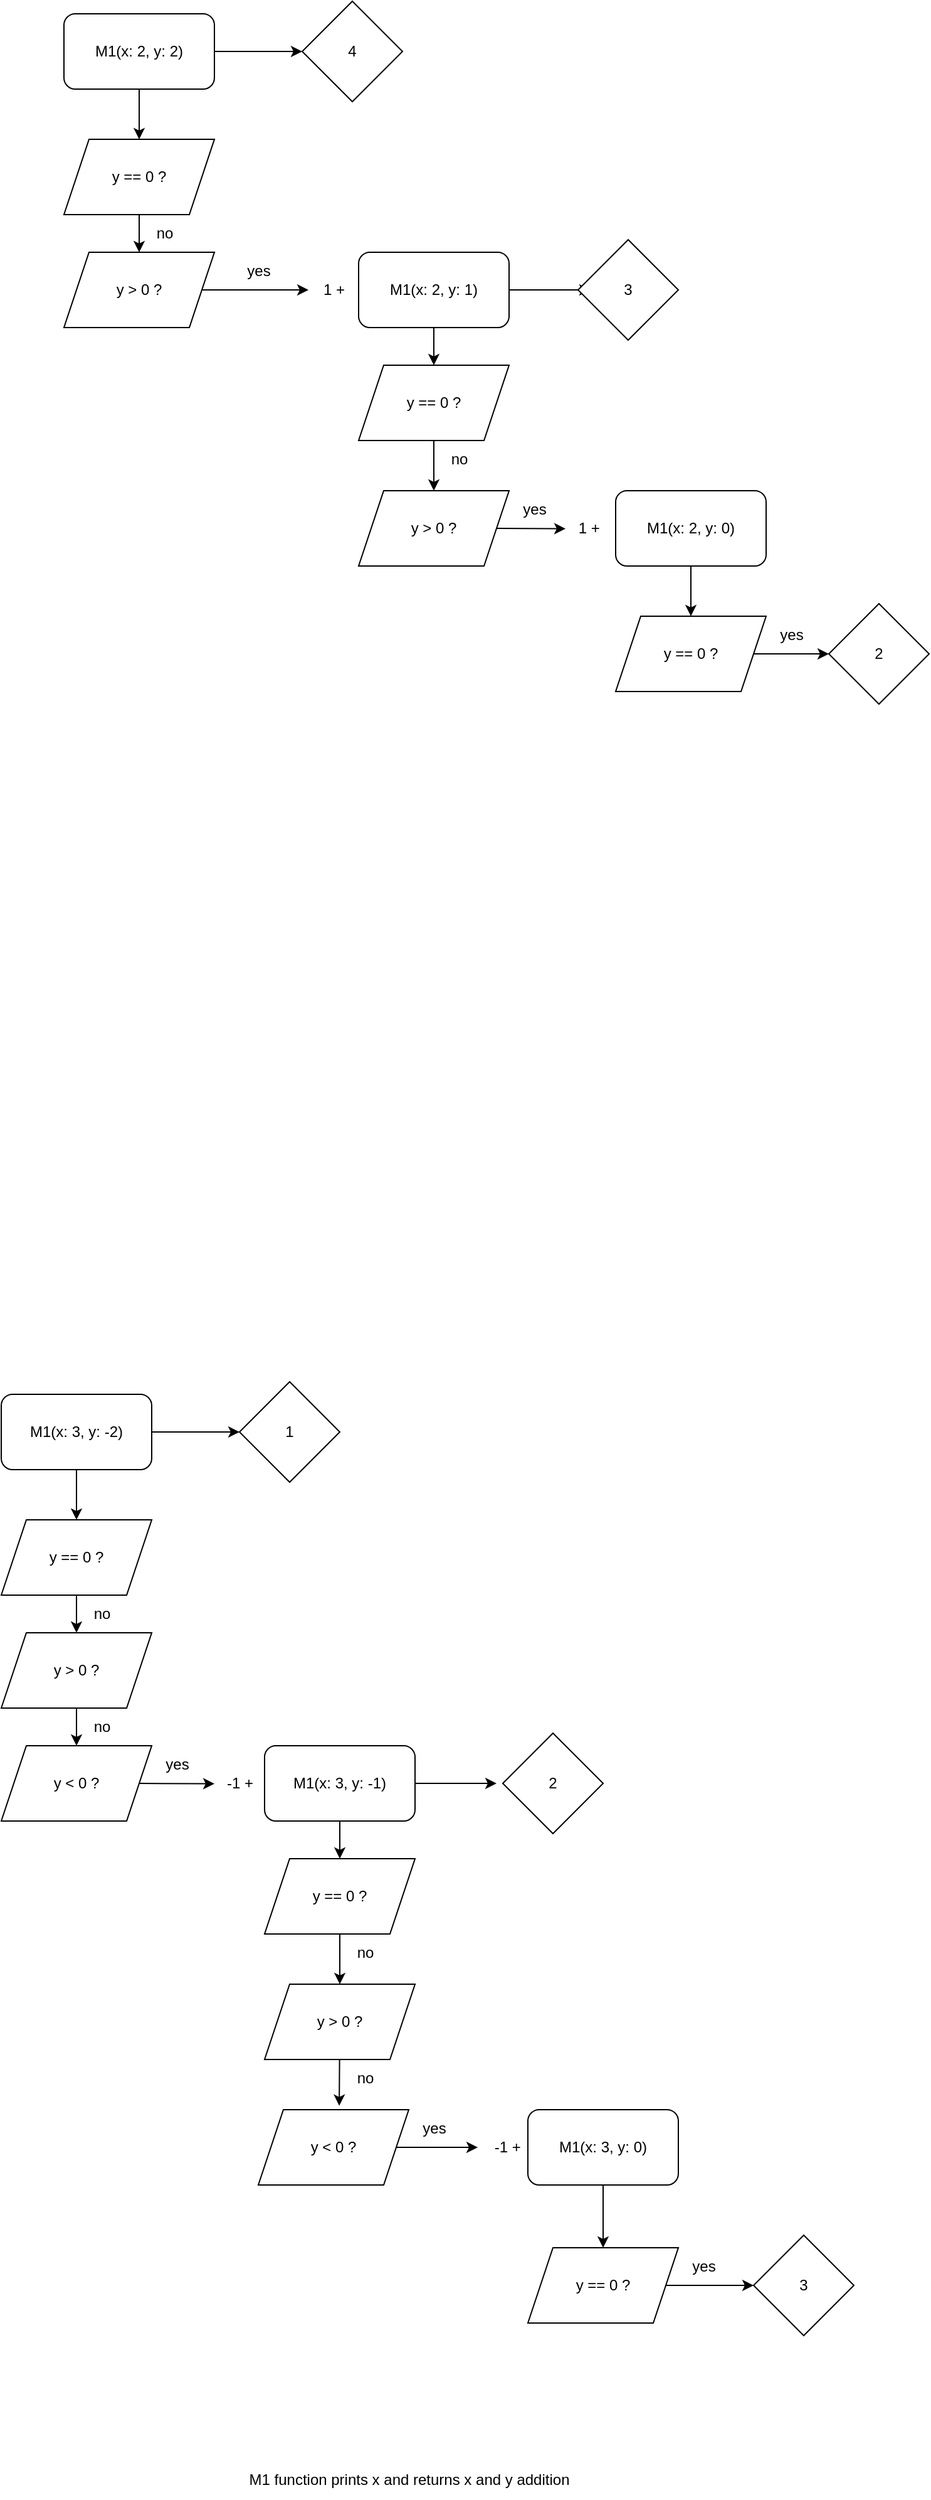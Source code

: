 <mxfile>
    <diagram id="yYwZr2oxWpw2fkbPYLX1" name="Page-1">
        <mxGraphModel dx="1784" dy="1228" grid="1" gridSize="10" guides="1" tooltips="1" connect="1" arrows="1" fold="1" page="1" pageScale="1" pageWidth="850" pageHeight="1100" math="0" shadow="0">
            <root>
                <mxCell id="0"/>
                <mxCell id="1" parent="0"/>
                <mxCell id="50" style="edgeStyle=none;html=1;entryX=0;entryY=0.5;entryDx=0;entryDy=0;" parent="1" source="2" target="51" edge="1">
                    <mxGeometry relative="1" as="geometry">
                        <mxPoint x="310" y="80" as="targetPoint"/>
                    </mxGeometry>
                </mxCell>
                <mxCell id="2" value="M1(x: 2, y: 2)" style="rounded=1;whiteSpace=wrap;html=1;" parent="1" vertex="1">
                    <mxGeometry x="130" y="50" width="120" height="60" as="geometry"/>
                </mxCell>
                <mxCell id="10" style="edgeStyle=none;html=1;" parent="1" edge="1">
                    <mxGeometry relative="1" as="geometry">
                        <mxPoint x="190" y="150" as="targetPoint"/>
                        <mxPoint x="190" y="110" as="sourcePoint"/>
                    </mxGeometry>
                </mxCell>
                <mxCell id="13" style="edgeStyle=none;html=1;exitX=0.5;exitY=1;exitDx=0;exitDy=0;" parent="1" source="11" target="14" edge="1">
                    <mxGeometry relative="1" as="geometry">
                        <mxPoint x="190" y="270" as="targetPoint"/>
                    </mxGeometry>
                </mxCell>
                <mxCell id="11" value="y == 0 ?" style="shape=parallelogram;perimeter=parallelogramPerimeter;whiteSpace=wrap;html=1;fixedSize=1;" parent="1" vertex="1">
                    <mxGeometry x="130" y="150" width="120" height="60" as="geometry"/>
                </mxCell>
                <mxCell id="15" style="edgeStyle=none;html=1;" parent="1" source="14" edge="1">
                    <mxGeometry relative="1" as="geometry">
                        <mxPoint x="325" y="270" as="targetPoint"/>
                    </mxGeometry>
                </mxCell>
                <mxCell id="14" value="y &amp;gt; 0 ?" style="shape=parallelogram;perimeter=parallelogramPerimeter;whiteSpace=wrap;html=1;fixedSize=1;" parent="1" vertex="1">
                    <mxGeometry x="130" y="240" width="120" height="60" as="geometry"/>
                </mxCell>
                <mxCell id="16" value="no" style="text;html=1;align=center;verticalAlign=middle;resizable=0;points=[];autosize=1;strokeColor=none;fillColor=none;" parent="1" vertex="1">
                    <mxGeometry x="190" y="210" width="40" height="30" as="geometry"/>
                </mxCell>
                <mxCell id="17" value="yes" style="text;html=1;align=center;verticalAlign=middle;resizable=0;points=[];autosize=1;strokeColor=none;fillColor=none;" parent="1" vertex="1">
                    <mxGeometry x="265" y="240" width="40" height="30" as="geometry"/>
                </mxCell>
                <mxCell id="24" style="edgeStyle=none;html=1;" parent="1" source="22" edge="1">
                    <mxGeometry relative="1" as="geometry">
                        <mxPoint x="425" y="330" as="targetPoint"/>
                    </mxGeometry>
                </mxCell>
                <mxCell id="48" style="edgeStyle=none;html=1;" parent="1" source="22" edge="1">
                    <mxGeometry relative="1" as="geometry">
                        <mxPoint x="550" y="270" as="targetPoint"/>
                    </mxGeometry>
                </mxCell>
                <mxCell id="22" value="M1(x: 2, y: 1)" style="rounded=1;whiteSpace=wrap;html=1;" parent="1" vertex="1">
                    <mxGeometry x="365" y="240" width="120" height="60" as="geometry"/>
                </mxCell>
                <mxCell id="23" value="1 +" style="text;html=1;align=center;verticalAlign=middle;resizable=0;points=[];autosize=1;strokeColor=none;fillColor=none;" parent="1" vertex="1">
                    <mxGeometry x="325" y="255" width="40" height="30" as="geometry"/>
                </mxCell>
                <mxCell id="27" style="edgeStyle=none;html=1;" parent="1" source="26" edge="1">
                    <mxGeometry relative="1" as="geometry">
                        <mxPoint x="425" y="430" as="targetPoint"/>
                    </mxGeometry>
                </mxCell>
                <mxCell id="26" value="y == 0 ?" style="shape=parallelogram;perimeter=parallelogramPerimeter;whiteSpace=wrap;html=1;fixedSize=1;" parent="1" vertex="1">
                    <mxGeometry x="365" y="330" width="120" height="60" as="geometry"/>
                </mxCell>
                <mxCell id="31" style="edgeStyle=none;html=1;exitX=1;exitY=0.5;exitDx=0;exitDy=0;" parent="1" source="28" edge="1">
                    <mxGeometry relative="1" as="geometry">
                        <mxPoint x="530" y="460.286" as="targetPoint"/>
                    </mxGeometry>
                </mxCell>
                <mxCell id="28" value="y &amp;gt; 0 ?" style="shape=parallelogram;perimeter=parallelogramPerimeter;whiteSpace=wrap;html=1;fixedSize=1;" parent="1" vertex="1">
                    <mxGeometry x="365" y="430" width="120" height="60" as="geometry"/>
                </mxCell>
                <mxCell id="29" value="no" style="text;html=1;align=center;verticalAlign=middle;resizable=0;points=[];autosize=1;strokeColor=none;fillColor=none;" parent="1" vertex="1">
                    <mxGeometry x="425" y="390" width="40" height="30" as="geometry"/>
                </mxCell>
                <mxCell id="30" value="yes" style="text;html=1;align=center;verticalAlign=middle;resizable=0;points=[];autosize=1;strokeColor=none;fillColor=none;" parent="1" vertex="1">
                    <mxGeometry x="485" y="430" width="40" height="30" as="geometry"/>
                </mxCell>
                <mxCell id="32" value="1 +&amp;nbsp;" style="text;html=1;align=center;verticalAlign=middle;resizable=0;points=[];autosize=1;strokeColor=none;fillColor=none;" parent="1" vertex="1">
                    <mxGeometry x="530" y="445" width="40" height="30" as="geometry"/>
                </mxCell>
                <mxCell id="35" style="edgeStyle=none;html=1;exitX=0.5;exitY=1;exitDx=0;exitDy=0;entryX=0.5;entryY=0;entryDx=0;entryDy=0;" parent="1" source="33" target="34" edge="1">
                    <mxGeometry relative="1" as="geometry"/>
                </mxCell>
                <mxCell id="33" value="M1(x: 2, y: 0)" style="rounded=1;whiteSpace=wrap;html=1;" parent="1" vertex="1">
                    <mxGeometry x="570" y="430" width="120" height="60" as="geometry"/>
                </mxCell>
                <mxCell id="36" style="edgeStyle=none;html=1;exitX=1;exitY=0.5;exitDx=0;exitDy=0;" parent="1" source="34" edge="1">
                    <mxGeometry relative="1" as="geometry">
                        <mxPoint x="740" y="560" as="targetPoint"/>
                    </mxGeometry>
                </mxCell>
                <mxCell id="34" value="y == 0 ?" style="shape=parallelogram;perimeter=parallelogramPerimeter;whiteSpace=wrap;html=1;fixedSize=1;" parent="1" vertex="1">
                    <mxGeometry x="570" y="530" width="120" height="60" as="geometry"/>
                </mxCell>
                <mxCell id="37" value="yes" style="text;html=1;align=center;verticalAlign=middle;resizable=0;points=[];autosize=1;strokeColor=none;fillColor=none;" parent="1" vertex="1">
                    <mxGeometry x="690" y="530" width="40" height="30" as="geometry"/>
                </mxCell>
                <mxCell id="47" value="2" style="rhombus;whiteSpace=wrap;html=1;" parent="1" vertex="1">
                    <mxGeometry x="740" y="520" width="80" height="80" as="geometry"/>
                </mxCell>
                <mxCell id="49" value="3" style="rhombus;whiteSpace=wrap;html=1;" parent="1" vertex="1">
                    <mxGeometry x="540" y="230" width="80" height="80" as="geometry"/>
                </mxCell>
                <mxCell id="51" value="4" style="rhombus;whiteSpace=wrap;html=1;" parent="1" vertex="1">
                    <mxGeometry x="320" y="40" width="80" height="80" as="geometry"/>
                </mxCell>
                <mxCell id="52" style="edgeStyle=none;html=1;entryX=0;entryY=0.5;entryDx=0;entryDy=0;" parent="1" source="53" target="79" edge="1">
                    <mxGeometry relative="1" as="geometry">
                        <mxPoint x="260" y="1180" as="targetPoint"/>
                    </mxGeometry>
                </mxCell>
                <mxCell id="53" value="M1(x: 3, y: -2)" style="rounded=1;whiteSpace=wrap;html=1;" parent="1" vertex="1">
                    <mxGeometry x="80" y="1150" width="120" height="60" as="geometry"/>
                </mxCell>
                <mxCell id="54" style="edgeStyle=none;html=1;" parent="1" edge="1">
                    <mxGeometry relative="1" as="geometry">
                        <mxPoint x="140" y="1250" as="targetPoint"/>
                        <mxPoint x="140" y="1210" as="sourcePoint"/>
                    </mxGeometry>
                </mxCell>
                <mxCell id="55" style="edgeStyle=none;html=1;exitX=0.5;exitY=1;exitDx=0;exitDy=0;" parent="1" source="56" target="58" edge="1">
                    <mxGeometry relative="1" as="geometry">
                        <mxPoint x="140" y="1370" as="targetPoint"/>
                    </mxGeometry>
                </mxCell>
                <mxCell id="56" value="y == 0 ?" style="shape=parallelogram;perimeter=parallelogramPerimeter;whiteSpace=wrap;html=1;fixedSize=1;" parent="1" vertex="1">
                    <mxGeometry x="80" y="1250" width="120" height="60" as="geometry"/>
                </mxCell>
                <mxCell id="83" style="edgeStyle=none;html=1;" parent="1" source="58" target="82" edge="1">
                    <mxGeometry relative="1" as="geometry"/>
                </mxCell>
                <mxCell id="58" value="y &amp;gt; 0 ?" style="shape=parallelogram;perimeter=parallelogramPerimeter;whiteSpace=wrap;html=1;fixedSize=1;" parent="1" vertex="1">
                    <mxGeometry x="80" y="1340" width="120" height="60" as="geometry"/>
                </mxCell>
                <mxCell id="59" value="no" style="text;html=1;align=center;verticalAlign=middle;resizable=0;points=[];autosize=1;strokeColor=none;fillColor=none;" parent="1" vertex="1">
                    <mxGeometry x="140" y="1310" width="40" height="30" as="geometry"/>
                </mxCell>
                <mxCell id="61" style="edgeStyle=none;html=1;" parent="1" source="63" edge="1">
                    <mxGeometry relative="1" as="geometry">
                        <mxPoint x="350" y="1520" as="targetPoint"/>
                    </mxGeometry>
                </mxCell>
                <mxCell id="62" style="edgeStyle=none;html=1;" parent="1" source="63" edge="1">
                    <mxGeometry relative="1" as="geometry">
                        <mxPoint x="475" y="1460" as="targetPoint"/>
                    </mxGeometry>
                </mxCell>
                <mxCell id="63" value="M1(x: 3, y: -1)" style="rounded=1;whiteSpace=wrap;html=1;" parent="1" vertex="1">
                    <mxGeometry x="290" y="1430" width="120" height="60" as="geometry"/>
                </mxCell>
                <mxCell id="64" value="-1 +" style="text;html=1;align=center;verticalAlign=middle;resizable=0;points=[];autosize=1;strokeColor=none;fillColor=none;" parent="1" vertex="1">
                    <mxGeometry x="250" y="1445" width="40" height="30" as="geometry"/>
                </mxCell>
                <mxCell id="65" style="edgeStyle=none;html=1;" parent="1" source="66" edge="1">
                    <mxGeometry relative="1" as="geometry">
                        <mxPoint x="350" y="1620" as="targetPoint"/>
                    </mxGeometry>
                </mxCell>
                <mxCell id="66" value="y == 0 ?" style="shape=parallelogram;perimeter=parallelogramPerimeter;whiteSpace=wrap;html=1;fixedSize=1;" parent="1" vertex="1">
                    <mxGeometry x="290" y="1520" width="120" height="60" as="geometry"/>
                </mxCell>
                <mxCell id="88" style="edgeStyle=none;html=1;entryX=0.538;entryY=-0.052;entryDx=0;entryDy=0;entryPerimeter=0;" parent="1" source="68" target="87" edge="1">
                    <mxGeometry relative="1" as="geometry"/>
                </mxCell>
                <mxCell id="68" value="y &amp;gt; 0 ?" style="shape=parallelogram;perimeter=parallelogramPerimeter;whiteSpace=wrap;html=1;fixedSize=1;" parent="1" vertex="1">
                    <mxGeometry x="290" y="1620" width="120" height="60" as="geometry"/>
                </mxCell>
                <mxCell id="69" value="no" style="text;html=1;align=center;verticalAlign=middle;resizable=0;points=[];autosize=1;strokeColor=none;fillColor=none;" parent="1" vertex="1">
                    <mxGeometry x="350" y="1580" width="40" height="30" as="geometry"/>
                </mxCell>
                <mxCell id="71" value="-1 +&amp;nbsp;" style="text;html=1;align=center;verticalAlign=middle;resizable=0;points=[];autosize=1;strokeColor=none;fillColor=none;" parent="1" vertex="1">
                    <mxGeometry x="460" y="1735" width="50" height="30" as="geometry"/>
                </mxCell>
                <mxCell id="72" style="edgeStyle=none;html=1;exitX=0.5;exitY=1;exitDx=0;exitDy=0;entryX=0.5;entryY=0;entryDx=0;entryDy=0;" parent="1" source="73" target="75" edge="1">
                    <mxGeometry relative="1" as="geometry"/>
                </mxCell>
                <mxCell id="73" value="M1(x: 3, y: 0)" style="rounded=1;whiteSpace=wrap;html=1;" parent="1" vertex="1">
                    <mxGeometry x="500" y="1720" width="120" height="60" as="geometry"/>
                </mxCell>
                <mxCell id="92" style="edgeStyle=none;html=1;exitX=1;exitY=0.5;exitDx=0;exitDy=0;entryX=0;entryY=0.5;entryDx=0;entryDy=0;" parent="1" source="75" target="77" edge="1">
                    <mxGeometry relative="1" as="geometry"/>
                </mxCell>
                <mxCell id="75" value="y == 0 ?" style="shape=parallelogram;perimeter=parallelogramPerimeter;whiteSpace=wrap;html=1;fixedSize=1;" parent="1" vertex="1">
                    <mxGeometry x="500" y="1830" width="120" height="60" as="geometry"/>
                </mxCell>
                <mxCell id="77" value="3" style="rhombus;whiteSpace=wrap;html=1;" parent="1" vertex="1">
                    <mxGeometry x="680" y="1820" width="80" height="80" as="geometry"/>
                </mxCell>
                <mxCell id="78" value="2" style="rhombus;whiteSpace=wrap;html=1;" parent="1" vertex="1">
                    <mxGeometry x="480" y="1420" width="80" height="80" as="geometry"/>
                </mxCell>
                <mxCell id="79" value="1" style="rhombus;whiteSpace=wrap;html=1;" parent="1" vertex="1">
                    <mxGeometry x="270" y="1140" width="80" height="80" as="geometry"/>
                </mxCell>
                <mxCell id="85" style="edgeStyle=none;html=1;exitX=1;exitY=0.5;exitDx=0;exitDy=0;entryX=0;entryY=0.51;entryDx=0;entryDy=0;entryPerimeter=0;" parent="1" source="82" target="64" edge="1">
                    <mxGeometry relative="1" as="geometry"/>
                </mxCell>
                <mxCell id="82" value="y &amp;lt; 0 ?" style="shape=parallelogram;perimeter=parallelogramPerimeter;whiteSpace=wrap;html=1;fixedSize=1;" parent="1" vertex="1">
                    <mxGeometry x="80" y="1430" width="120" height="60" as="geometry"/>
                </mxCell>
                <mxCell id="84" value="no" style="text;html=1;align=center;verticalAlign=middle;resizable=0;points=[];autosize=1;strokeColor=none;fillColor=none;" parent="1" vertex="1">
                    <mxGeometry x="140" y="1400" width="40" height="30" as="geometry"/>
                </mxCell>
                <mxCell id="86" value="no" style="text;html=1;align=center;verticalAlign=middle;resizable=0;points=[];autosize=1;strokeColor=none;fillColor=none;" parent="1" vertex="1">
                    <mxGeometry x="350" y="1680" width="40" height="30" as="geometry"/>
                </mxCell>
                <mxCell id="91" style="edgeStyle=none;html=1;exitX=1;exitY=0.5;exitDx=0;exitDy=0;" parent="1" source="87" edge="1">
                    <mxGeometry relative="1" as="geometry">
                        <mxPoint x="460" y="1750" as="targetPoint"/>
                    </mxGeometry>
                </mxCell>
                <mxCell id="87" value="y &amp;lt; 0 ?" style="shape=parallelogram;perimeter=parallelogramPerimeter;whiteSpace=wrap;html=1;fixedSize=1;" parent="1" vertex="1">
                    <mxGeometry x="285" y="1720" width="120" height="60" as="geometry"/>
                </mxCell>
                <mxCell id="89" value="yes" style="text;html=1;align=center;verticalAlign=middle;resizable=0;points=[];autosize=1;strokeColor=none;fillColor=none;" parent="1" vertex="1">
                    <mxGeometry x="200" y="1430" width="40" height="30" as="geometry"/>
                </mxCell>
                <mxCell id="90" value="yes" style="text;html=1;align=center;verticalAlign=middle;resizable=0;points=[];autosize=1;strokeColor=none;fillColor=none;" parent="1" vertex="1">
                    <mxGeometry x="405" y="1720" width="40" height="30" as="geometry"/>
                </mxCell>
                <mxCell id="93" value="yes" style="text;html=1;align=center;verticalAlign=middle;resizable=0;points=[];autosize=1;strokeColor=none;fillColor=none;" parent="1" vertex="1">
                    <mxGeometry x="620" y="1830" width="40" height="30" as="geometry"/>
                </mxCell>
                <mxCell id="94" value="M1 function prints x and returns x and y addition" style="text;html=1;align=center;verticalAlign=middle;resizable=0;points=[];autosize=1;strokeColor=none;fillColor=none;" parent="1" vertex="1">
                    <mxGeometry x="265" y="2000" width="280" height="30" as="geometry"/>
                </mxCell>
            </root>
        </mxGraphModel>
    </diagram>
</mxfile>
